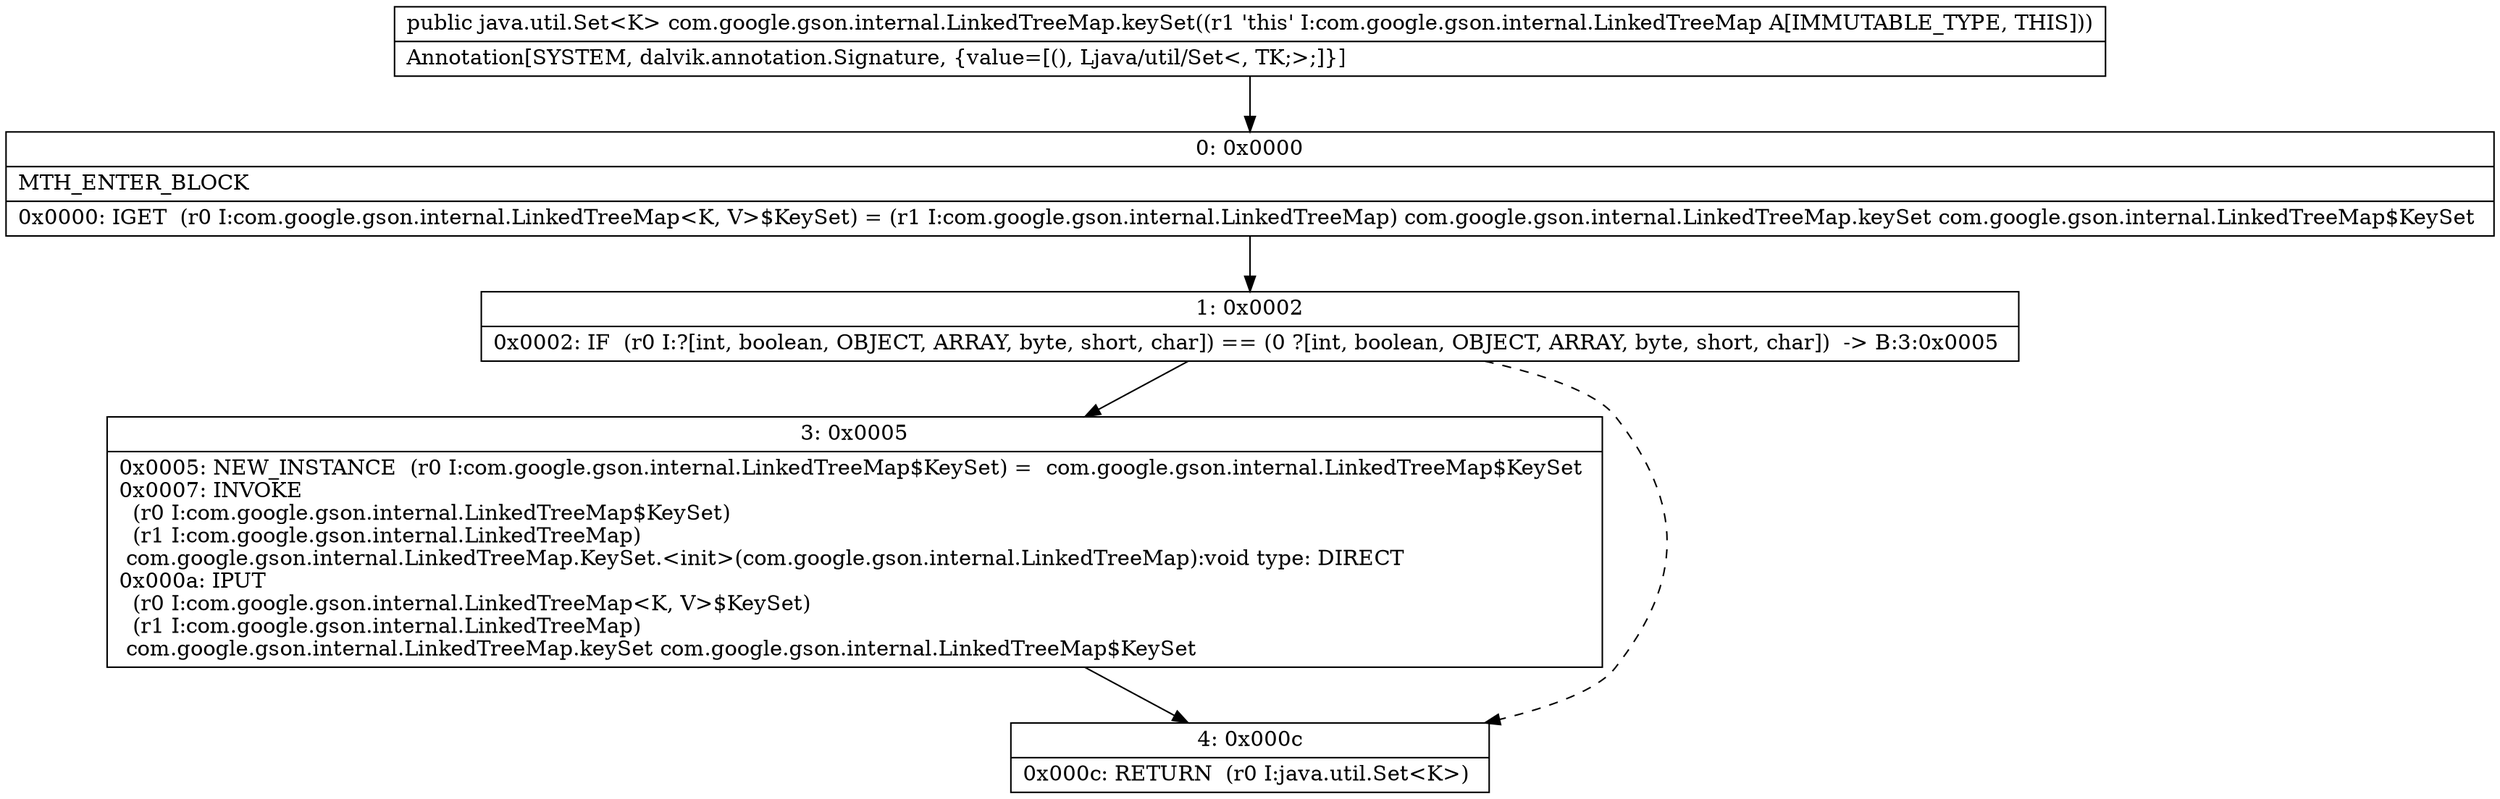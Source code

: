 digraph "CFG forcom.google.gson.internal.LinkedTreeMap.keySet()Ljava\/util\/Set;" {
Node_0 [shape=record,label="{0\:\ 0x0000|MTH_ENTER_BLOCK\l|0x0000: IGET  (r0 I:com.google.gson.internal.LinkedTreeMap\<K, V\>$KeySet) = (r1 I:com.google.gson.internal.LinkedTreeMap) com.google.gson.internal.LinkedTreeMap.keySet com.google.gson.internal.LinkedTreeMap$KeySet \l}"];
Node_1 [shape=record,label="{1\:\ 0x0002|0x0002: IF  (r0 I:?[int, boolean, OBJECT, ARRAY, byte, short, char]) == (0 ?[int, boolean, OBJECT, ARRAY, byte, short, char])  \-\> B:3:0x0005 \l}"];
Node_3 [shape=record,label="{3\:\ 0x0005|0x0005: NEW_INSTANCE  (r0 I:com.google.gson.internal.LinkedTreeMap$KeySet) =  com.google.gson.internal.LinkedTreeMap$KeySet \l0x0007: INVOKE  \l  (r0 I:com.google.gson.internal.LinkedTreeMap$KeySet)\l  (r1 I:com.google.gson.internal.LinkedTreeMap)\l com.google.gson.internal.LinkedTreeMap.KeySet.\<init\>(com.google.gson.internal.LinkedTreeMap):void type: DIRECT \l0x000a: IPUT  \l  (r0 I:com.google.gson.internal.LinkedTreeMap\<K, V\>$KeySet)\l  (r1 I:com.google.gson.internal.LinkedTreeMap)\l com.google.gson.internal.LinkedTreeMap.keySet com.google.gson.internal.LinkedTreeMap$KeySet \l}"];
Node_4 [shape=record,label="{4\:\ 0x000c|0x000c: RETURN  (r0 I:java.util.Set\<K\>) \l}"];
MethodNode[shape=record,label="{public java.util.Set\<K\> com.google.gson.internal.LinkedTreeMap.keySet((r1 'this' I:com.google.gson.internal.LinkedTreeMap A[IMMUTABLE_TYPE, THIS]))  | Annotation[SYSTEM, dalvik.annotation.Signature, \{value=[(), Ljava\/util\/Set\<, TK;\>;]\}]\l}"];
MethodNode -> Node_0;
Node_0 -> Node_1;
Node_1 -> Node_3;
Node_1 -> Node_4[style=dashed];
Node_3 -> Node_4;
}

